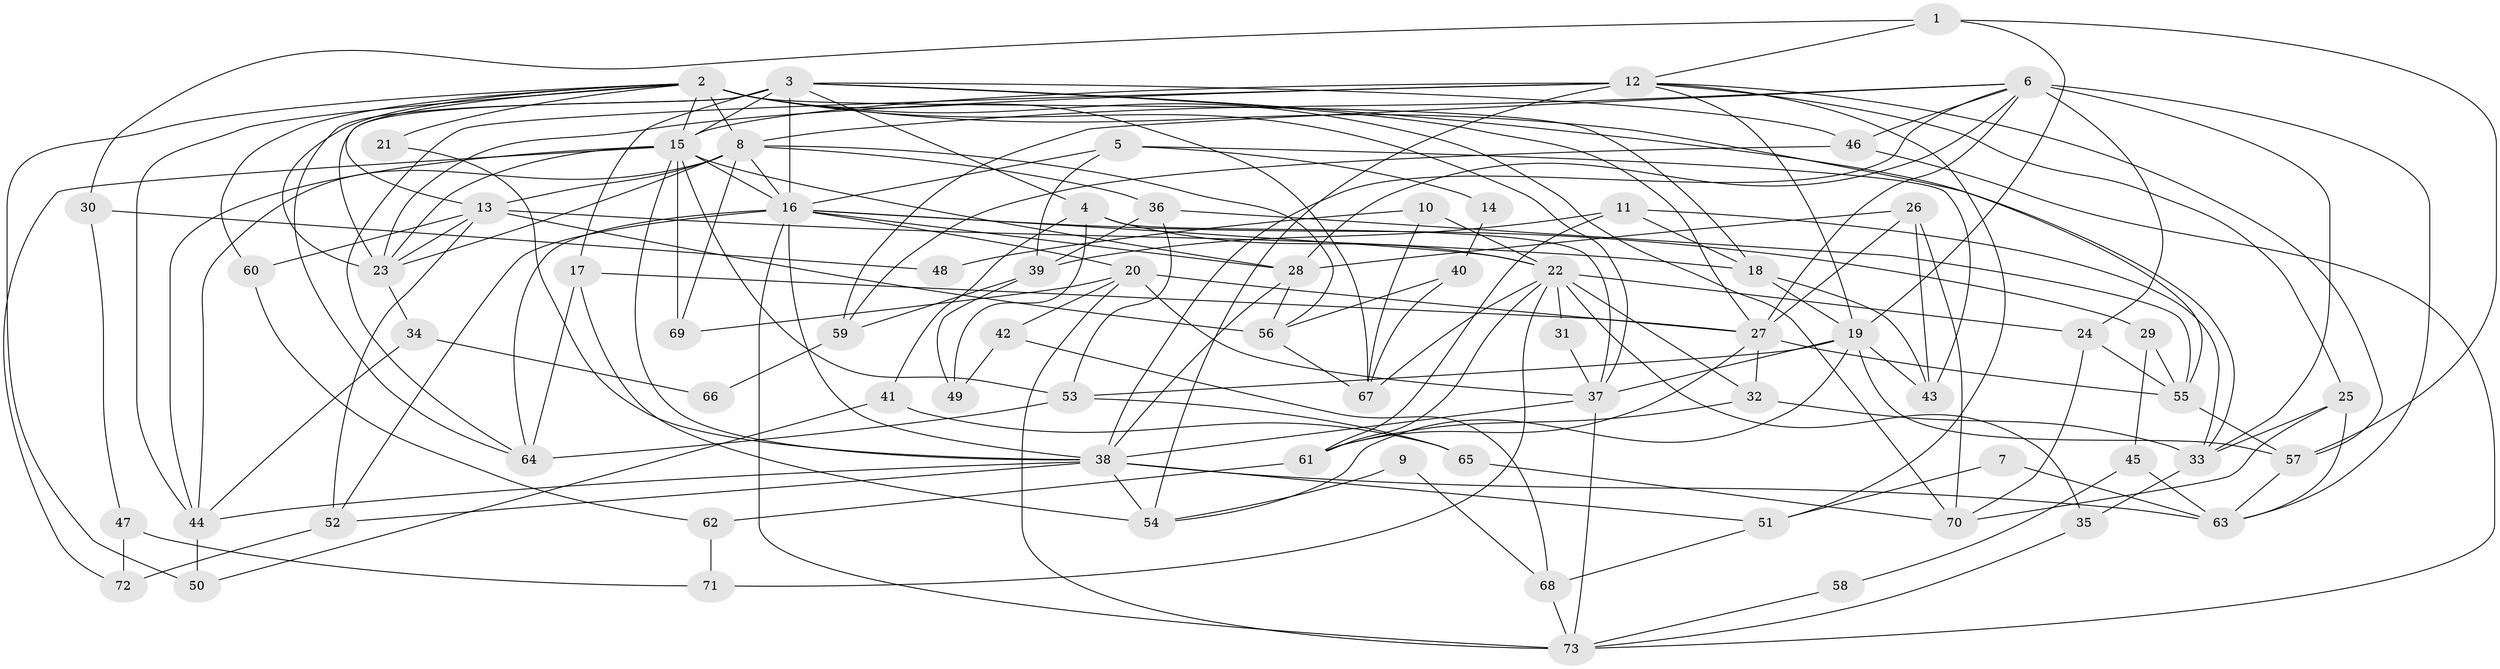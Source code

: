 // original degree distribution, {4: 0.2231404958677686, 3: 0.36363636363636365, 5: 0.14049586776859505, 2: 0.10743801652892562, 7: 0.05785123966942149, 8: 0.024793388429752067, 6: 0.08264462809917356}
// Generated by graph-tools (version 1.1) at 2025/50/03/04/25 22:50:56]
// undirected, 73 vertices, 179 edges
graph export_dot {
  node [color=gray90,style=filled];
  1;
  2;
  3;
  4;
  5;
  6;
  7;
  8;
  9;
  10;
  11;
  12;
  13;
  14;
  15;
  16;
  17;
  18;
  19;
  20;
  21;
  22;
  23;
  24;
  25;
  26;
  27;
  28;
  29;
  30;
  31;
  32;
  33;
  34;
  35;
  36;
  37;
  38;
  39;
  40;
  41;
  42;
  43;
  44;
  45;
  46;
  47;
  48;
  49;
  50;
  51;
  52;
  53;
  54;
  55;
  56;
  57;
  58;
  59;
  60;
  61;
  62;
  63;
  64;
  65;
  66;
  67;
  68;
  69;
  70;
  71;
  72;
  73;
  1 -- 12 [weight=1.0];
  1 -- 19 [weight=1.0];
  1 -- 30 [weight=1.0];
  1 -- 57 [weight=1.0];
  2 -- 8 [weight=1.0];
  2 -- 13 [weight=1.0];
  2 -- 15 [weight=1.0];
  2 -- 18 [weight=3.0];
  2 -- 21 [weight=1.0];
  2 -- 23 [weight=1.0];
  2 -- 33 [weight=1.0];
  2 -- 37 [weight=1.0];
  2 -- 44 [weight=2.0];
  2 -- 50 [weight=1.0];
  2 -- 60 [weight=1.0];
  2 -- 67 [weight=1.0];
  2 -- 70 [weight=1.0];
  3 -- 4 [weight=1.0];
  3 -- 15 [weight=1.0];
  3 -- 16 [weight=1.0];
  3 -- 17 [weight=1.0];
  3 -- 23 [weight=1.0];
  3 -- 27 [weight=1.0];
  3 -- 46 [weight=1.0];
  3 -- 55 [weight=1.0];
  3 -- 64 [weight=1.0];
  4 -- 22 [weight=1.0];
  4 -- 37 [weight=1.0];
  4 -- 41 [weight=1.0];
  4 -- 49 [weight=1.0];
  5 -- 14 [weight=1.0];
  5 -- 16 [weight=1.0];
  5 -- 39 [weight=1.0];
  5 -- 43 [weight=1.0];
  6 -- 8 [weight=1.0];
  6 -- 24 [weight=1.0];
  6 -- 27 [weight=2.0];
  6 -- 28 [weight=1.0];
  6 -- 33 [weight=1.0];
  6 -- 38 [weight=1.0];
  6 -- 46 [weight=1.0];
  6 -- 59 [weight=1.0];
  6 -- 63 [weight=1.0];
  7 -- 51 [weight=1.0];
  7 -- 63 [weight=1.0];
  8 -- 13 [weight=1.0];
  8 -- 16 [weight=1.0];
  8 -- 23 [weight=1.0];
  8 -- 36 [weight=1.0];
  8 -- 44 [weight=1.0];
  8 -- 56 [weight=1.0];
  8 -- 69 [weight=1.0];
  9 -- 54 [weight=1.0];
  9 -- 68 [weight=1.0];
  10 -- 22 [weight=2.0];
  10 -- 48 [weight=1.0];
  10 -- 67 [weight=1.0];
  11 -- 18 [weight=1.0];
  11 -- 33 [weight=1.0];
  11 -- 39 [weight=1.0];
  11 -- 61 [weight=1.0];
  12 -- 15 [weight=1.0];
  12 -- 19 [weight=1.0];
  12 -- 23 [weight=2.0];
  12 -- 25 [weight=1.0];
  12 -- 51 [weight=1.0];
  12 -- 54 [weight=1.0];
  12 -- 57 [weight=1.0];
  12 -- 64 [weight=1.0];
  13 -- 18 [weight=1.0];
  13 -- 23 [weight=1.0];
  13 -- 52 [weight=1.0];
  13 -- 56 [weight=1.0];
  13 -- 60 [weight=1.0];
  14 -- 40 [weight=1.0];
  15 -- 16 [weight=1.0];
  15 -- 23 [weight=2.0];
  15 -- 28 [weight=2.0];
  15 -- 38 [weight=1.0];
  15 -- 44 [weight=1.0];
  15 -- 53 [weight=1.0];
  15 -- 69 [weight=1.0];
  15 -- 72 [weight=1.0];
  16 -- 20 [weight=1.0];
  16 -- 22 [weight=1.0];
  16 -- 28 [weight=1.0];
  16 -- 29 [weight=1.0];
  16 -- 38 [weight=1.0];
  16 -- 52 [weight=1.0];
  16 -- 64 [weight=1.0];
  16 -- 73 [weight=2.0];
  17 -- 27 [weight=1.0];
  17 -- 54 [weight=1.0];
  17 -- 64 [weight=1.0];
  18 -- 19 [weight=1.0];
  18 -- 43 [weight=1.0];
  19 -- 37 [weight=1.0];
  19 -- 43 [weight=1.0];
  19 -- 53 [weight=1.0];
  19 -- 54 [weight=1.0];
  19 -- 57 [weight=2.0];
  20 -- 27 [weight=1.0];
  20 -- 37 [weight=1.0];
  20 -- 42 [weight=1.0];
  20 -- 69 [weight=1.0];
  20 -- 73 [weight=1.0];
  21 -- 38 [weight=1.0];
  22 -- 24 [weight=1.0];
  22 -- 31 [weight=1.0];
  22 -- 32 [weight=1.0];
  22 -- 35 [weight=1.0];
  22 -- 61 [weight=1.0];
  22 -- 67 [weight=1.0];
  22 -- 71 [weight=1.0];
  23 -- 34 [weight=1.0];
  24 -- 55 [weight=1.0];
  24 -- 70 [weight=1.0];
  25 -- 33 [weight=1.0];
  25 -- 63 [weight=1.0];
  25 -- 70 [weight=1.0];
  26 -- 27 [weight=1.0];
  26 -- 28 [weight=1.0];
  26 -- 43 [weight=1.0];
  26 -- 70 [weight=1.0];
  27 -- 32 [weight=1.0];
  27 -- 55 [weight=1.0];
  27 -- 61 [weight=1.0];
  28 -- 38 [weight=1.0];
  28 -- 56 [weight=1.0];
  29 -- 45 [weight=1.0];
  29 -- 55 [weight=1.0];
  30 -- 47 [weight=1.0];
  30 -- 48 [weight=1.0];
  31 -- 37 [weight=1.0];
  32 -- 33 [weight=1.0];
  32 -- 61 [weight=1.0];
  33 -- 35 [weight=1.0];
  34 -- 44 [weight=1.0];
  34 -- 66 [weight=1.0];
  35 -- 73 [weight=1.0];
  36 -- 39 [weight=1.0];
  36 -- 53 [weight=1.0];
  36 -- 55 [weight=1.0];
  37 -- 38 [weight=1.0];
  37 -- 73 [weight=1.0];
  38 -- 44 [weight=1.0];
  38 -- 51 [weight=1.0];
  38 -- 52 [weight=1.0];
  38 -- 54 [weight=1.0];
  38 -- 63 [weight=1.0];
  39 -- 49 [weight=1.0];
  39 -- 59 [weight=1.0];
  40 -- 56 [weight=1.0];
  40 -- 67 [weight=1.0];
  41 -- 50 [weight=1.0];
  41 -- 65 [weight=1.0];
  42 -- 49 [weight=1.0];
  42 -- 68 [weight=1.0];
  44 -- 50 [weight=1.0];
  45 -- 58 [weight=1.0];
  45 -- 63 [weight=1.0];
  46 -- 59 [weight=1.0];
  46 -- 73 [weight=1.0];
  47 -- 71 [weight=1.0];
  47 -- 72 [weight=1.0];
  51 -- 68 [weight=1.0];
  52 -- 72 [weight=1.0];
  53 -- 64 [weight=1.0];
  53 -- 65 [weight=1.0];
  55 -- 57 [weight=1.0];
  56 -- 67 [weight=1.0];
  57 -- 63 [weight=1.0];
  58 -- 73 [weight=1.0];
  59 -- 66 [weight=1.0];
  60 -- 62 [weight=1.0];
  61 -- 62 [weight=1.0];
  62 -- 71 [weight=1.0];
  65 -- 70 [weight=1.0];
  68 -- 73 [weight=1.0];
}
